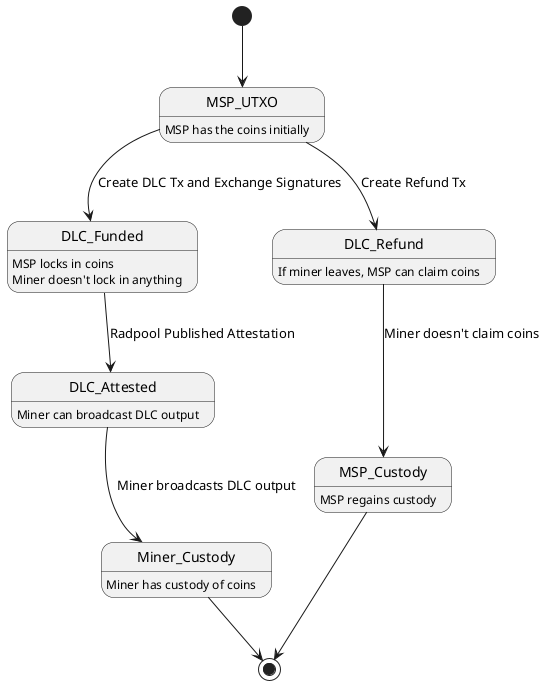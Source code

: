 @startuml

[*] --> MSP_UTXO 
MSP_UTXO: MSP has the coins initially

MSP_UTXO --> DLC_Funded : Create DLC Tx and Exchange Signatures
DLC_Funded : MSP locks in coins
DLC_Funded : Miner doesn't lock in anything

DLC_Funded --> DLC_Attested : Radpool Published Attestation
DLC_Attested : Miner can broadcast DLC output

DLC_Attested --> Miner_Custody : Miner broadcasts DLC output
Miner_Custody : Miner has custody of coins

Miner_Custody --> [*]

MSP_UTXO --> DLC_Refund : Create Refund Tx
DLC_Refund : If miner leaves, MSP can claim coins

DLC_Refund --> MSP_Custody : Miner doesn't claim coins
MSP_Custody : MSP regains custody

MSP_Custody --> [*]

@enduml

